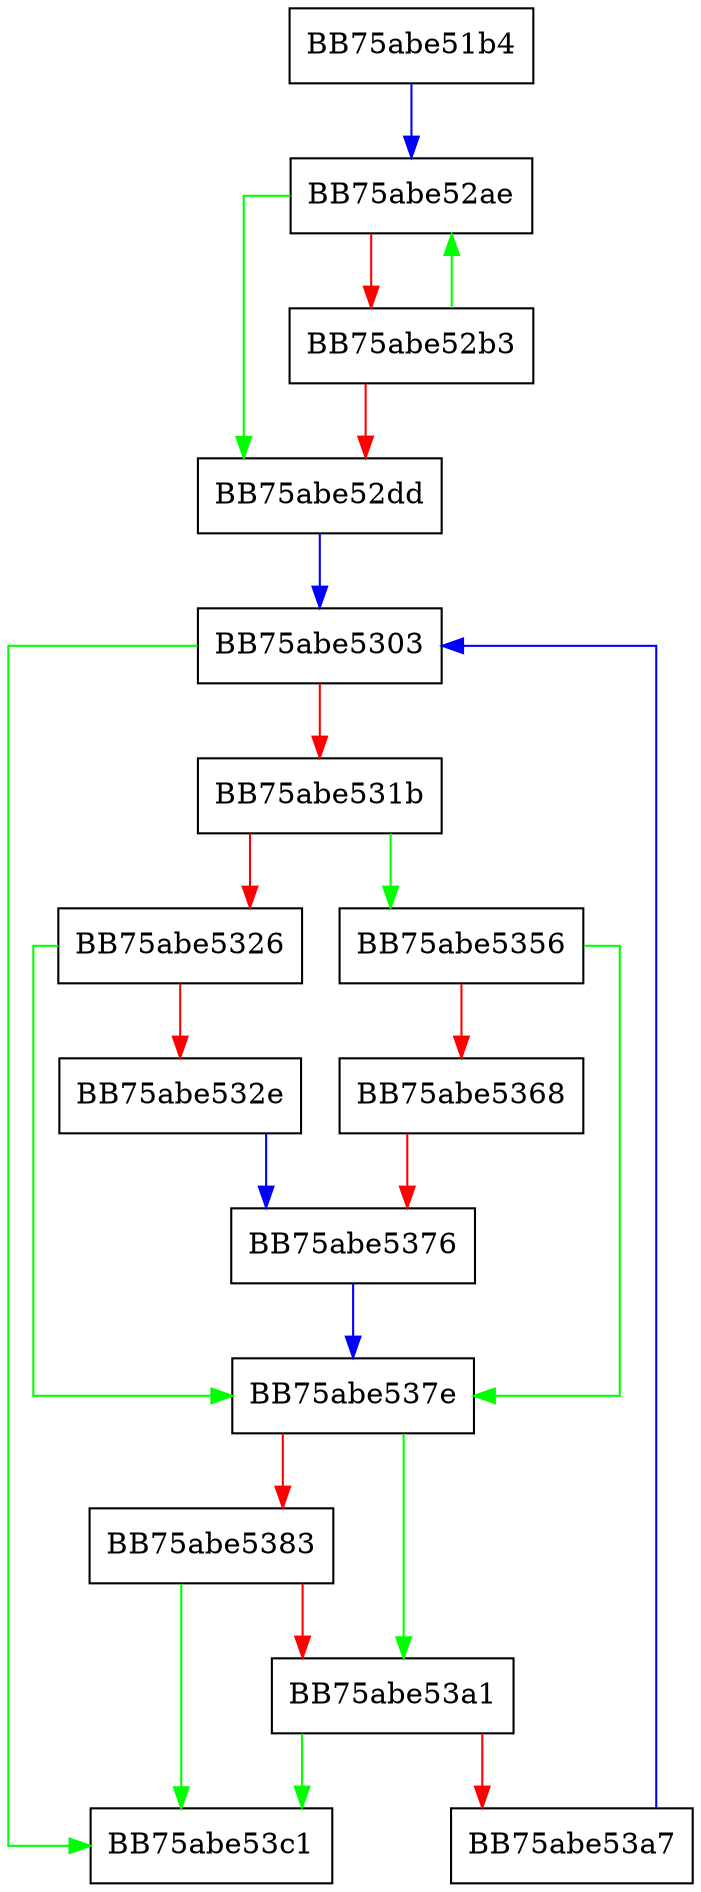 digraph ZSTD_HcFindBestMatch_extDict_6 {
  node [shape="box"];
  graph [splines=ortho];
  BB75abe51b4 -> BB75abe52ae [color="blue"];
  BB75abe52ae -> BB75abe52dd [color="green"];
  BB75abe52ae -> BB75abe52b3 [color="red"];
  BB75abe52b3 -> BB75abe52ae [color="green"];
  BB75abe52b3 -> BB75abe52dd [color="red"];
  BB75abe52dd -> BB75abe5303 [color="blue"];
  BB75abe5303 -> BB75abe53c1 [color="green"];
  BB75abe5303 -> BB75abe531b [color="red"];
  BB75abe531b -> BB75abe5356 [color="green"];
  BB75abe531b -> BB75abe5326 [color="red"];
  BB75abe5326 -> BB75abe537e [color="green"];
  BB75abe5326 -> BB75abe532e [color="red"];
  BB75abe532e -> BB75abe5376 [color="blue"];
  BB75abe5356 -> BB75abe537e [color="green"];
  BB75abe5356 -> BB75abe5368 [color="red"];
  BB75abe5368 -> BB75abe5376 [color="red"];
  BB75abe5376 -> BB75abe537e [color="blue"];
  BB75abe537e -> BB75abe53a1 [color="green"];
  BB75abe537e -> BB75abe5383 [color="red"];
  BB75abe5383 -> BB75abe53c1 [color="green"];
  BB75abe5383 -> BB75abe53a1 [color="red"];
  BB75abe53a1 -> BB75abe53c1 [color="green"];
  BB75abe53a1 -> BB75abe53a7 [color="red"];
  BB75abe53a7 -> BB75abe5303 [color="blue"];
}